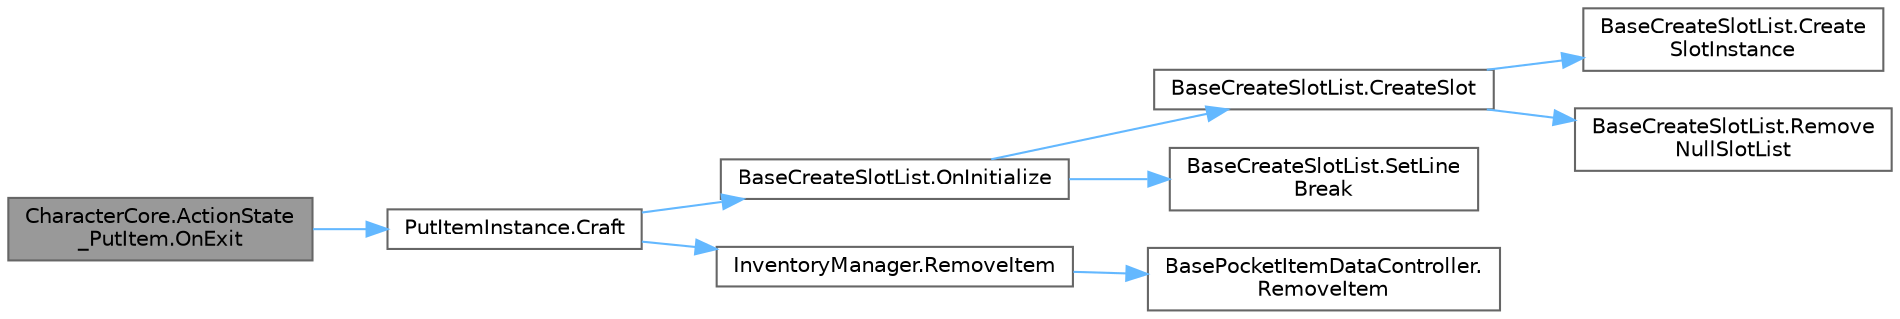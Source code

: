 digraph "CharacterCore.ActionState_PutItem.OnExit"
{
 // LATEX_PDF_SIZE
  bgcolor="transparent";
  edge [fontname=Helvetica,fontsize=10,labelfontname=Helvetica,labelfontsize=10];
  node [fontname=Helvetica,fontsize=10,shape=box,height=0.2,width=0.4];
  rankdir="LR";
  Node1 [id="Node000001",label="CharacterCore.ActionState\l_PutItem.OnExit",height=0.2,width=0.4,color="gray40", fillcolor="grey60", style="filled", fontcolor="black",tooltip=" "];
  Node1 -> Node2 [id="edge1_Node000001_Node000002",color="steelblue1",style="solid",tooltip=" "];
  Node2 [id="Node000002",label="PutItemInstance.Craft",height=0.2,width=0.4,color="grey40", fillcolor="white", style="filled",URL="$class_put_item_instance.html#a617e7045b93e4fdd4b092bd643a8fb4b",tooltip=" "];
  Node2 -> Node3 [id="edge2_Node000002_Node000003",color="steelblue1",style="solid",tooltip=" "];
  Node3 [id="Node000003",label="BaseCreateSlotList.OnInitialize",height=0.2,width=0.4,color="grey40", fillcolor="white", style="filled",URL="$class_base_create_slot_list.html#a6059aef6a5971425788c7080bca5a4b6",tooltip=" "];
  Node3 -> Node4 [id="edge3_Node000003_Node000004",color="steelblue1",style="solid",tooltip=" "];
  Node4 [id="Node000004",label="BaseCreateSlotList.CreateSlot",height=0.2,width=0.4,color="grey40", fillcolor="white", style="filled",URL="$class_base_create_slot_list.html#a1050fa09f7705d5e74fa66f14594368b",tooltip=" "];
  Node4 -> Node5 [id="edge4_Node000004_Node000005",color="steelblue1",style="solid",tooltip=" "];
  Node5 [id="Node000005",label="BaseCreateSlotList.Create\lSlotInstance",height=0.2,width=0.4,color="grey40", fillcolor="white", style="filled",URL="$class_base_create_slot_list.html#a51b06cac02cad5cb1ecba94d423d7f41",tooltip=" "];
  Node4 -> Node6 [id="edge5_Node000004_Node000006",color="steelblue1",style="solid",tooltip=" "];
  Node6 [id="Node000006",label="BaseCreateSlotList.Remove\lNullSlotList",height=0.2,width=0.4,color="grey40", fillcolor="white", style="filled",URL="$class_base_create_slot_list.html#a693cdbf1d249c8dd8319c2c080098cd0",tooltip=" "];
  Node3 -> Node7 [id="edge6_Node000003_Node000007",color="steelblue1",style="solid",tooltip=" "];
  Node7 [id="Node000007",label="BaseCreateSlotList.SetLine\lBreak",height=0.2,width=0.4,color="grey40", fillcolor="white", style="filled",URL="$class_base_create_slot_list.html#a4ffb3cced3ac36001117fd8dd2f0e87a",tooltip=" "];
  Node2 -> Node8 [id="edge7_Node000002_Node000008",color="steelblue1",style="solid",tooltip=" "];
  Node8 [id="Node000008",label="InventoryManager.RemoveItem",height=0.2,width=0.4,color="grey40", fillcolor="white", style="filled",URL="$class_inventory_manager.html#a646b12789b3abe1580efeb77809d7965",tooltip="アイテムリストに存在する引数アイテムを減算/削除する"];
  Node8 -> Node9 [id="edge8_Node000008_Node000009",color="steelblue1",style="solid",tooltip=" "];
  Node9 [id="Node000009",label="BasePocketItemDataController.\lRemoveItem",height=0.2,width=0.4,color="grey40", fillcolor="white", style="filled",URL="$class_base_pocket_item_data_controller.html#ae2288f88afd8a41455c69514c8cdd594",tooltip="アイテムリストに存在する引数アイテムを減算/削除する"];
}

